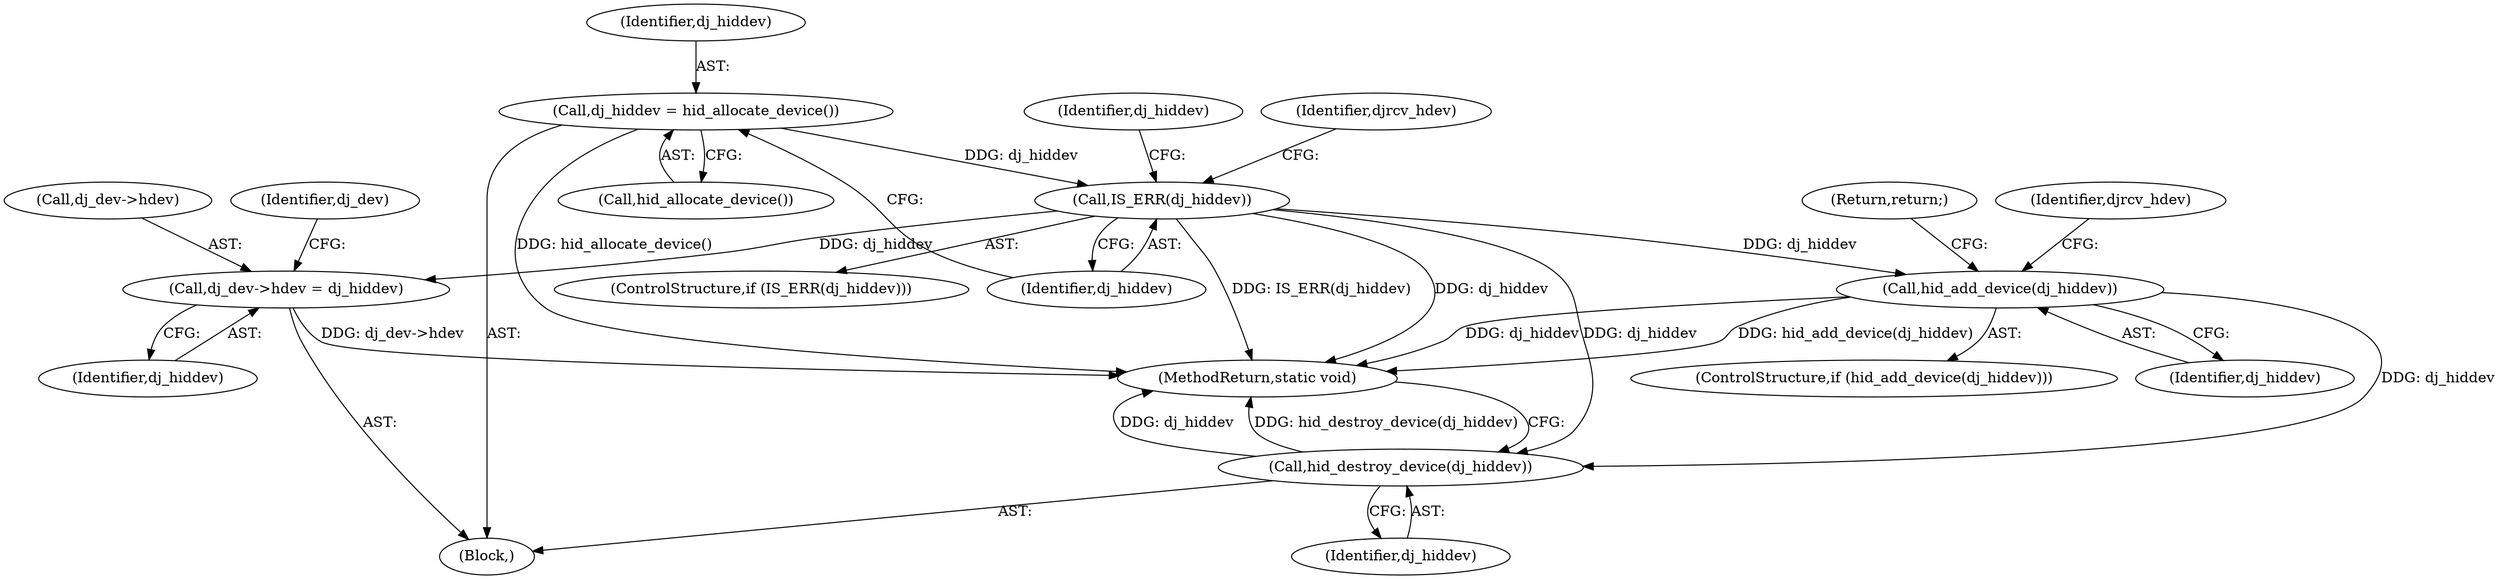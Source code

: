 digraph "0_linux_ad3e14d7c5268c2e24477c6ef54bbdf88add5d36_0@API" {
"1000161" [label="(Call,dj_hiddev = hid_allocate_device())"];
"1000165" [label="(Call,IS_ERR(dj_hiddev))"];
"1000290" [label="(Call,dj_dev->hdev = dj_hiddev)"];
"1000322" [label="(Call,hid_add_device(dj_hiddev))"];
"1000347" [label="(Call,hid_destroy_device(dj_hiddev))"];
"1000161" [label="(Call,dj_hiddev = hid_allocate_device())"];
"1000178" [label="(Identifier,dj_hiddev)"];
"1000171" [label="(Identifier,djrcv_hdev)"];
"1000163" [label="(Call,hid_allocate_device())"];
"1000164" [label="(ControlStructure,if (IS_ERR(dj_hiddev)))"];
"1000291" [label="(Call,dj_dev->hdev)"];
"1000166" [label="(Identifier,dj_hiddev)"];
"1000348" [label="(Identifier,dj_hiddev)"];
"1000323" [label="(Identifier,dj_hiddev)"];
"1000290" [label="(Call,dj_dev->hdev = dj_hiddev)"];
"1000165" [label="(Call,IS_ERR(dj_hiddev))"];
"1000297" [label="(Identifier,dj_dev)"];
"1000328" [label="(Identifier,djrcv_hdev)"];
"1000162" [label="(Identifier,dj_hiddev)"];
"1000294" [label="(Identifier,dj_hiddev)"];
"1000349" [label="(MethodReturn,static void)"];
"1000322" [label="(Call,hid_add_device(dj_hiddev))"];
"1000321" [label="(ControlStructure,if (hid_add_device(dj_hiddev)))"];
"1000333" [label="(Return,return;)"];
"1000347" [label="(Call,hid_destroy_device(dj_hiddev))"];
"1000106" [label="(Block,)"];
"1000161" -> "1000106"  [label="AST: "];
"1000161" -> "1000163"  [label="CFG: "];
"1000162" -> "1000161"  [label="AST: "];
"1000163" -> "1000161"  [label="AST: "];
"1000166" -> "1000161"  [label="CFG: "];
"1000161" -> "1000349"  [label="DDG: hid_allocate_device()"];
"1000161" -> "1000165"  [label="DDG: dj_hiddev"];
"1000165" -> "1000164"  [label="AST: "];
"1000165" -> "1000166"  [label="CFG: "];
"1000166" -> "1000165"  [label="AST: "];
"1000171" -> "1000165"  [label="CFG: "];
"1000178" -> "1000165"  [label="CFG: "];
"1000165" -> "1000349"  [label="DDG: dj_hiddev"];
"1000165" -> "1000349"  [label="DDG: IS_ERR(dj_hiddev)"];
"1000165" -> "1000290"  [label="DDG: dj_hiddev"];
"1000165" -> "1000322"  [label="DDG: dj_hiddev"];
"1000165" -> "1000347"  [label="DDG: dj_hiddev"];
"1000290" -> "1000106"  [label="AST: "];
"1000290" -> "1000294"  [label="CFG: "];
"1000291" -> "1000290"  [label="AST: "];
"1000294" -> "1000290"  [label="AST: "];
"1000297" -> "1000290"  [label="CFG: "];
"1000290" -> "1000349"  [label="DDG: dj_dev->hdev"];
"1000322" -> "1000321"  [label="AST: "];
"1000322" -> "1000323"  [label="CFG: "];
"1000323" -> "1000322"  [label="AST: "];
"1000328" -> "1000322"  [label="CFG: "];
"1000333" -> "1000322"  [label="CFG: "];
"1000322" -> "1000349"  [label="DDG: hid_add_device(dj_hiddev)"];
"1000322" -> "1000349"  [label="DDG: dj_hiddev"];
"1000322" -> "1000347"  [label="DDG: dj_hiddev"];
"1000347" -> "1000106"  [label="AST: "];
"1000347" -> "1000348"  [label="CFG: "];
"1000348" -> "1000347"  [label="AST: "];
"1000349" -> "1000347"  [label="CFG: "];
"1000347" -> "1000349"  [label="DDG: dj_hiddev"];
"1000347" -> "1000349"  [label="DDG: hid_destroy_device(dj_hiddev)"];
}

